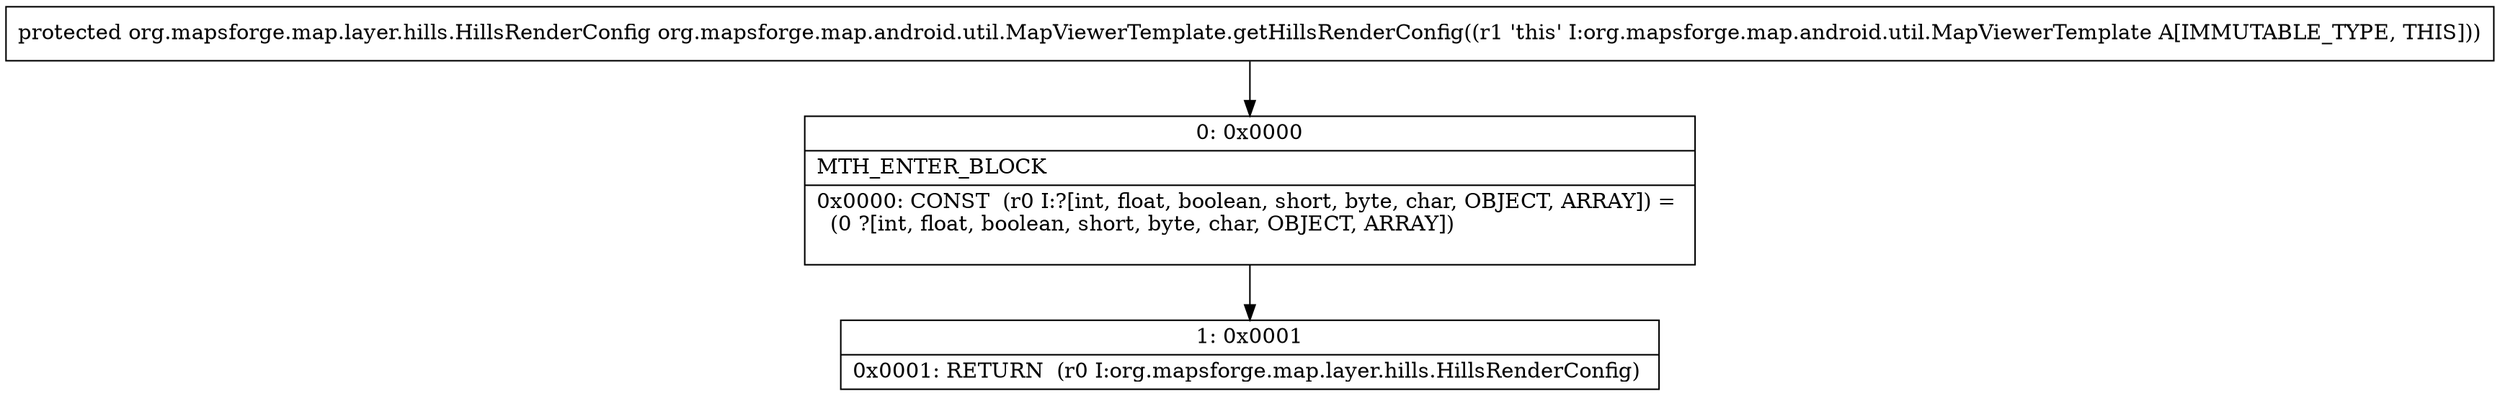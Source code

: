 digraph "CFG fororg.mapsforge.map.android.util.MapViewerTemplate.getHillsRenderConfig()Lorg\/mapsforge\/map\/layer\/hills\/HillsRenderConfig;" {
Node_0 [shape=record,label="{0\:\ 0x0000|MTH_ENTER_BLOCK\l|0x0000: CONST  (r0 I:?[int, float, boolean, short, byte, char, OBJECT, ARRAY]) = \l  (0 ?[int, float, boolean, short, byte, char, OBJECT, ARRAY])\l \l}"];
Node_1 [shape=record,label="{1\:\ 0x0001|0x0001: RETURN  (r0 I:org.mapsforge.map.layer.hills.HillsRenderConfig) \l}"];
MethodNode[shape=record,label="{protected org.mapsforge.map.layer.hills.HillsRenderConfig org.mapsforge.map.android.util.MapViewerTemplate.getHillsRenderConfig((r1 'this' I:org.mapsforge.map.android.util.MapViewerTemplate A[IMMUTABLE_TYPE, THIS])) }"];
MethodNode -> Node_0;
Node_0 -> Node_1;
}

